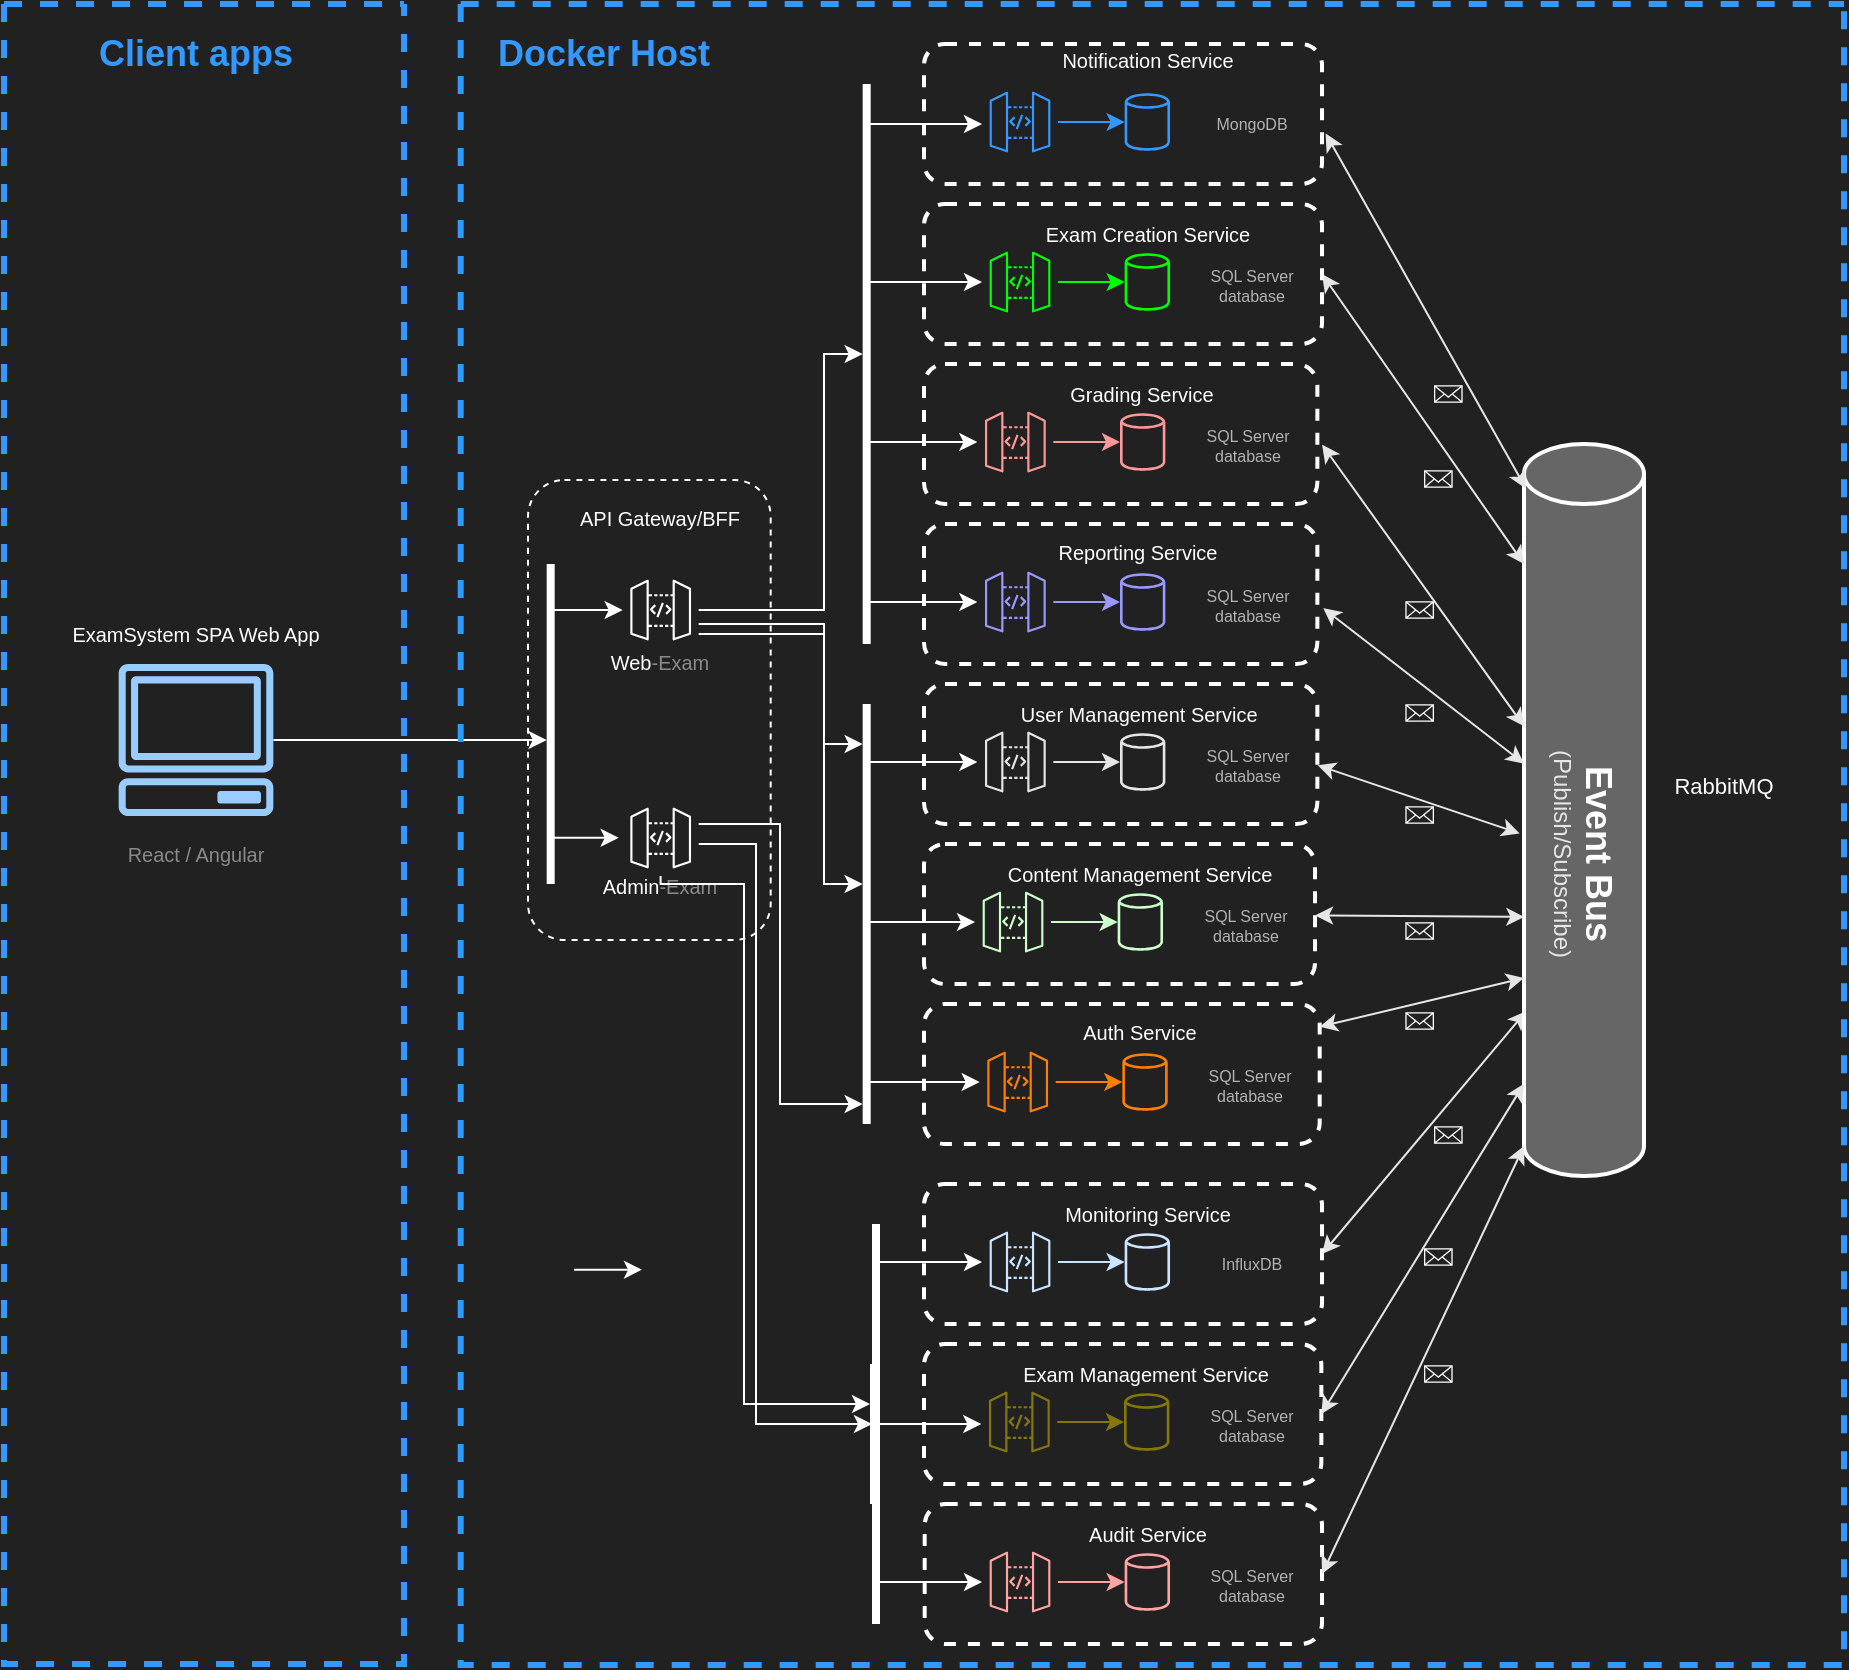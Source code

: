 <mxfile version="24.7.16">
  <diagram name="Página-1" id="XeOe8NWcu0kiPKFnsV3s">
    <mxGraphModel dx="1878" dy="3453" grid="1" gridSize="10" guides="1" tooltips="1" connect="1" arrows="1" fold="1" page="1" pageScale="1" pageWidth="827" pageHeight="1169" background="#212121" math="0" shadow="0">
      <root>
        <mxCell id="0" />
        <mxCell id="1" parent="0" />
        <mxCell id="Vj6AmxVf0trEwSzTgeyn-90" value="" style="rounded=1;whiteSpace=wrap;html=1;fillColor=none;strokeWidth=2;strokeColor=#FFFFFF;dashed=1;" vertex="1" parent="1">
          <mxGeometry x="490" y="-1860" width="195.51" height="70" as="geometry" />
        </mxCell>
        <mxCell id="Vj6AmxVf0trEwSzTgeyn-78" value="" style="rounded=1;whiteSpace=wrap;html=1;fillColor=none;strokeWidth=2;strokeColor=#FFFFFF;dashed=1;" vertex="1" parent="1">
          <mxGeometry x="490" y="-1940" width="196.68" height="70" as="geometry" />
        </mxCell>
        <mxCell id="Vj6AmxVf0trEwSzTgeyn-72" value="" style="rounded=1;whiteSpace=wrap;html=1;fillColor=none;strokeWidth=2;strokeColor=#FFFFFF;dashed=1;" vertex="1" parent="1">
          <mxGeometry x="490" y="-2020" width="196.68" height="70" as="geometry" />
        </mxCell>
        <mxCell id="Vj6AmxVf0trEwSzTgeyn-66" value="" style="rounded=1;whiteSpace=wrap;html=1;fillColor=none;strokeWidth=2;strokeColor=#FFFFFF;dashed=1;" vertex="1" parent="1">
          <mxGeometry x="490" y="-2100" width="196.68" height="70" as="geometry" />
        </mxCell>
        <mxCell id="Vj6AmxVf0trEwSzTgeyn-104" value="" style="rounded=1;whiteSpace=wrap;html=1;fillColor=none;strokeColor=#FFFFFF;dashed=1;" vertex="1" parent="1">
          <mxGeometry x="292" y="-2042" width="121.34" height="230" as="geometry" />
        </mxCell>
        <mxCell id="Vj6AmxVf0trEwSzTgeyn-190" value="" style="edgeStyle=none;shape=connector;rounded=0;orthogonalLoop=1;jettySize=auto;html=1;strokeColor=#E6E6E6;align=center;verticalAlign=middle;fontFamily=Helvetica;fontSize=11;fontColor=default;labelBackgroundColor=default;startArrow=classic;startFill=1;endArrow=classic;entryX=0.017;entryY=0.775;entryDx=0;entryDy=0;entryPerimeter=0;exitX=1;exitY=0.5;exitDx=0;exitDy=0;" edge="1" parent="1" source="Vj6AmxVf0trEwSzTgeyn-84" target="Vj6AmxVf0trEwSzTgeyn-176">
          <mxGeometry relative="1" as="geometry" />
        </mxCell>
        <mxCell id="Vj6AmxVf0trEwSzTgeyn-84" value="" style="rounded=1;whiteSpace=wrap;html=1;fillColor=none;strokeWidth=2;strokeColor=#FFFFFF;dashed=1;" vertex="1" parent="1">
          <mxGeometry x="490" y="-1690" width="199.01" height="70" as="geometry" />
        </mxCell>
        <mxCell id="Vj6AmxVf0trEwSzTgeyn-60" value="" style="rounded=1;whiteSpace=wrap;html=1;fillColor=none;strokeWidth=2;strokeColor=#FFFFFF;dashed=1;" vertex="1" parent="1">
          <mxGeometry x="490" y="-1610" width="198.67" height="70" as="geometry" />
        </mxCell>
        <mxCell id="Vj6AmxVf0trEwSzTgeyn-187" value="" style="edgeStyle=none;shape=connector;rounded=0;orthogonalLoop=1;jettySize=auto;html=1;strokeColor=#E6E6E6;align=center;verticalAlign=middle;fontFamily=Helvetica;fontSize=11;fontColor=default;labelBackgroundColor=default;startArrow=classic;startFill=1;endArrow=classic;exitX=1.001;exitY=0.581;exitDx=0;exitDy=0;exitPerimeter=0;entryX=-0.036;entryY=0.532;entryDx=0;entryDy=0;entryPerimeter=0;" edge="1" parent="1" source="Vj6AmxVf0trEwSzTgeyn-78" target="Vj6AmxVf0trEwSzTgeyn-176">
          <mxGeometry relative="1" as="geometry" />
        </mxCell>
        <mxCell id="Vj6AmxVf0trEwSzTgeyn-12" value="" style="sketch=0;points=[[0,0,0],[0.25,0,0],[0.5,0,0],[0.75,0,0],[1,0,0],[0,1,0],[0.25,1,0],[0.5,1,0],[0.75,1,0],[1,1,0],[0,0.25,0],[0,0.5,0],[0,0.75,0],[1,0.25,0],[1,0.5,0],[1,0.75,0]];outlineConnect=0;fontColor=#232F3E;fillColor=none;strokeColor=#ffffff;dashed=0;verticalLabelPosition=bottom;verticalAlign=top;align=center;html=1;fontSize=12;fontStyle=0;aspect=fixed;shape=mxgraph.aws4.resourceIcon;resIcon=mxgraph.aws4.api_gateway;" vertex="1" parent="1">
          <mxGeometry x="339.34" y="-1996" width="38" height="38" as="geometry" />
        </mxCell>
        <mxCell id="Vj6AmxVf0trEwSzTgeyn-67" value="" style="sketch=0;outlineConnect=0;fontColor=#232F3E;gradientColor=none;fillColor=#FF9999;strokeColor=none;dashed=0;verticalLabelPosition=bottom;verticalAlign=top;align=center;html=1;fontSize=12;fontStyle=0;aspect=fixed;pointerEvents=1;shape=mxgraph.aws4.generic_database;" vertex="1" parent="1">
          <mxGeometry x="588.0" y="-2076" width="22.69" height="30" as="geometry" />
        </mxCell>
        <mxCell id="Vj6AmxVf0trEwSzTgeyn-73" value="" style="sketch=0;outlineConnect=0;fontColor=#232F3E;gradientColor=none;fillColor=#9999FF;strokeColor=#9999FF;dashed=0;verticalLabelPosition=bottom;verticalAlign=top;align=center;html=1;fontSize=12;fontStyle=0;aspect=fixed;pointerEvents=1;shape=mxgraph.aws4.generic_database;" vertex="1" parent="1">
          <mxGeometry x="588.0" y="-1996" width="22.69" height="30" as="geometry" />
        </mxCell>
        <mxCell id="Vj6AmxVf0trEwSzTgeyn-79" value="" style="sketch=0;outlineConnect=0;fontColor=#232F3E;gradientColor=none;fillColor=#E6E6E6;strokeColor=none;dashed=0;verticalLabelPosition=bottom;verticalAlign=top;align=center;html=1;fontSize=12;fontStyle=0;aspect=fixed;pointerEvents=1;shape=mxgraph.aws4.generic_database;" vertex="1" parent="1">
          <mxGeometry x="588.0" y="-1916" width="22.69" height="30" as="geometry" />
        </mxCell>
        <mxCell id="Vj6AmxVf0trEwSzTgeyn-91" value="" style="sketch=0;outlineConnect=0;fontColor=#232F3E;gradientColor=none;fillColor=#CCFFCC;strokeColor=none;dashed=0;verticalLabelPosition=bottom;verticalAlign=top;align=center;html=1;fontSize=12;fontStyle=0;aspect=fixed;pointerEvents=1;shape=mxgraph.aws4.generic_database;" vertex="1" parent="1">
          <mxGeometry x="586.83" y="-1836" width="22.69" height="30" as="geometry" />
        </mxCell>
        <mxCell id="Vj6AmxVf0trEwSzTgeyn-102" value="" style="sketch=0;points=[[0,0,0],[0.25,0,0],[0.5,0,0],[0.75,0,0],[1,0,0],[0,1,0],[0.25,1,0],[0.5,1,0],[0.75,1,0],[1,1,0],[0,0.25,0],[0,0.5,0],[0,0.75,0],[1,0.25,0],[1,0.5,0],[1,0.75,0]];outlineConnect=0;fontColor=#232F3E;fillColor=none;strokeColor=#ffffff;dashed=0;verticalLabelPosition=bottom;verticalAlign=top;align=center;html=1;fontSize=12;fontStyle=0;aspect=fixed;shape=mxgraph.aws4.resourceIcon;resIcon=mxgraph.aws4.api_gateway;" vertex="1" parent="1">
          <mxGeometry x="339.34" y="-1882" width="38" height="38" as="geometry" />
        </mxCell>
        <mxCell id="Vj6AmxVf0trEwSzTgeyn-106" style="edgeStyle=orthogonalEdgeStyle;rounded=0;orthogonalLoop=1;jettySize=auto;html=1;strokeColor=#FFFFFF;" edge="1" parent="1" source="Vj6AmxVf0trEwSzTgeyn-11" target="Vj6AmxVf0trEwSzTgeyn-105">
          <mxGeometry relative="1" as="geometry">
            <Array as="points">
              <mxPoint x="280" y="-1912" />
              <mxPoint x="280" y="-1912" />
            </Array>
          </mxGeometry>
        </mxCell>
        <mxCell id="Vj6AmxVf0trEwSzTgeyn-108" value="" style="line;strokeWidth=4;direction=south;html=1;perimeter=backbonePerimeter;points=[];outlineConnect=0;strokeColor=#FFFFFF;" vertex="1" parent="1">
          <mxGeometry x="456.34" y="-2240" width="10" height="280" as="geometry" />
        </mxCell>
        <mxCell id="Vj6AmxVf0trEwSzTgeyn-39" value="" style="rounded=1;whiteSpace=wrap;html=1;fillColor=none;strokeWidth=2;strokeColor=#FFFFFF;dashed=1;" vertex="1" parent="1">
          <mxGeometry x="490" y="-1780" width="197.84" height="70" as="geometry" />
        </mxCell>
        <mxCell id="Vj6AmxVf0trEwSzTgeyn-48" value="" style="rounded=1;whiteSpace=wrap;html=1;fillColor=none;strokeWidth=2;strokeColor=#FFFFFF;dashed=1;" vertex="1" parent="1">
          <mxGeometry x="490" y="-2260" width="199.01" height="70" as="geometry" />
        </mxCell>
        <mxCell id="Vj6AmxVf0trEwSzTgeyn-4" value="" style="swimlane;startSize=0;strokeColor=#3399FF;strokeWidth=3;dashed=1;" vertex="1" parent="1">
          <mxGeometry x="30" y="-2280" width="200" height="830" as="geometry" />
        </mxCell>
        <mxCell id="Vj6AmxVf0trEwSzTgeyn-5" value="&lt;b style=&quot;font-size: 18px;&quot;&gt;&lt;font color=&quot;#3399ff&quot; style=&quot;font-size: 18px;&quot;&gt;Client apps&lt;/font&gt;&lt;/b&gt;" style="text;strokeColor=none;align=center;fillColor=none;html=1;verticalAlign=middle;whiteSpace=wrap;rounded=0;fontSize=18;" vertex="1" parent="Vj6AmxVf0trEwSzTgeyn-4">
          <mxGeometry x="36" y="10" width="120" height="30" as="geometry" />
        </mxCell>
        <mxCell id="Vj6AmxVf0trEwSzTgeyn-7" value="" style="shape=image;verticalLabelPosition=bottom;labelBackgroundColor=default;verticalAlign=top;aspect=fixed;imageAspect=0;image=https://www.htmlecsspro.com/uploads/images/2018/03/formulario-de-login-e-cadastro-com-html5-e-css3-1522145690.png;" vertex="1" parent="Vj6AmxVf0trEwSzTgeyn-4">
          <mxGeometry x="65" y="340" width="64" height="40" as="geometry" />
        </mxCell>
        <mxCell id="Vj6AmxVf0trEwSzTgeyn-8" value="&lt;font color=&quot;#8a8a8a&quot; style=&quot;font-size: 10px;&quot;&gt;React / Angular&lt;/font&gt;" style="text;strokeColor=none;align=center;fillColor=none;html=1;verticalAlign=middle;whiteSpace=wrap;rounded=0;" vertex="1" parent="Vj6AmxVf0trEwSzTgeyn-4">
          <mxGeometry x="55" y="410" width="82" height="30" as="geometry" />
        </mxCell>
        <mxCell id="Vj6AmxVf0trEwSzTgeyn-9" value="&lt;font color=&quot;#ffffff&quot;&gt;&lt;span style=&quot;font-size: 10px;&quot;&gt;ExamSystem SPA Web App&lt;/span&gt;&lt;/font&gt;" style="text;strokeColor=none;align=center;fillColor=none;html=1;verticalAlign=middle;whiteSpace=wrap;rounded=0;" vertex="1" parent="Vj6AmxVf0trEwSzTgeyn-4">
          <mxGeometry x="30" y="300" width="132" height="30" as="geometry" />
        </mxCell>
        <mxCell id="Vj6AmxVf0trEwSzTgeyn-11" value="" style="sketch=0;outlineConnect=0;fontColor=#232F3E;gradientColor=none;fillColor=#99CCFF;strokeColor=none;dashed=0;verticalLabelPosition=bottom;verticalAlign=top;align=center;html=1;fontSize=12;fontStyle=0;aspect=fixed;pointerEvents=1;shape=mxgraph.aws4.client;" vertex="1" parent="Vj6AmxVf0trEwSzTgeyn-4">
          <mxGeometry x="57" y="330" width="78" height="76" as="geometry" />
        </mxCell>
        <mxCell id="Vj6AmxVf0trEwSzTgeyn-159" style="edgeStyle=orthogonalEdgeStyle;rounded=0;orthogonalLoop=1;jettySize=auto;html=1;strokeColor=#FFFFFF;" edge="1" parent="1" source="Vj6AmxVf0trEwSzTgeyn-12" target="Vj6AmxVf0trEwSzTgeyn-134">
          <mxGeometry relative="1" as="geometry">
            <Array as="points">
              <mxPoint x="440" y="-1970" />
              <mxPoint x="440" y="-1910" />
            </Array>
          </mxGeometry>
        </mxCell>
        <mxCell id="Vj6AmxVf0trEwSzTgeyn-162" style="edgeStyle=orthogonalEdgeStyle;rounded=0;orthogonalLoop=1;jettySize=auto;html=1;strokeColor=#FFFFFF;" edge="1" parent="1" source="Vj6AmxVf0trEwSzTgeyn-12" target="Vj6AmxVf0trEwSzTgeyn-108">
          <mxGeometry relative="1" as="geometry">
            <Array as="points">
              <mxPoint x="440" y="-1977" />
              <mxPoint x="440" y="-2105" />
            </Array>
          </mxGeometry>
        </mxCell>
        <mxCell id="Vj6AmxVf0trEwSzTgeyn-13" value="&lt;font color=&quot;#ffffff&quot; style=&quot;font-size: 10px;&quot;&gt;API Gateway/BFF&lt;/font&gt;" style="text;strokeColor=none;align=center;fillColor=none;html=1;verticalAlign=middle;whiteSpace=wrap;rounded=0;" vertex="1" parent="1">
          <mxGeometry x="313.34" y="-2038" width="90" height="30" as="geometry" />
        </mxCell>
        <mxCell id="Vj6AmxVf0trEwSzTgeyn-41" value="" style="edgeStyle=orthogonalEdgeStyle;rounded=0;orthogonalLoop=1;jettySize=auto;html=1;strokeColor=#FF8000;" edge="1" parent="1" source="Vj6AmxVf0trEwSzTgeyn-19" target="Vj6AmxVf0trEwSzTgeyn-40">
          <mxGeometry relative="1" as="geometry" />
        </mxCell>
        <mxCell id="Vj6AmxVf0trEwSzTgeyn-19" value="" style="sketch=0;points=[[0,0,0],[0.25,0,0],[0.5,0,0],[0.75,0,0],[1,0,0],[0,1,0],[0.25,1,0],[0.5,1,0],[0.75,1,0],[1,1,0],[0,0.25,0],[0,0.5,0],[0,0.75,0],[1,0.25,0],[1,0.5,0],[1,0.75,0]];outlineConnect=0;fontColor=#232F3E;fillColor=none;strokeColor=#FF8000;dashed=0;verticalLabelPosition=bottom;verticalAlign=top;align=center;html=1;fontSize=12;fontStyle=0;aspect=fixed;shape=mxgraph.aws4.resourceIcon;resIcon=mxgraph.aws4.api_gateway;" vertex="1" parent="1">
          <mxGeometry x="517.84" y="-1760" width="38" height="38" as="geometry" />
        </mxCell>
        <mxCell id="Vj6AmxVf0trEwSzTgeyn-40" value="" style="sketch=0;outlineConnect=0;fontColor=#232F3E;gradientColor=none;fillColor=#FF8000;strokeColor=none;dashed=0;verticalLabelPosition=bottom;verticalAlign=top;align=center;html=1;fontSize=12;fontStyle=0;aspect=fixed;pointerEvents=1;shape=mxgraph.aws4.generic_database;" vertex="1" parent="1">
          <mxGeometry x="589.16" y="-1756" width="22.69" height="30" as="geometry" />
        </mxCell>
        <mxCell id="Vj6AmxVf0trEwSzTgeyn-42" value="&lt;font color=&quot;#b3b3b3&quot; style=&quot;font-size: 8px;&quot;&gt;SQL Server&lt;/font&gt;&lt;div style=&quot;font-size: 8px;&quot;&gt;&lt;font color=&quot;#b3b3b3&quot; style=&quot;font-size: 8px;&quot;&gt;database&lt;/font&gt;&lt;/div&gt;" style="text;strokeColor=none;align=center;fillColor=none;html=1;verticalAlign=middle;whiteSpace=wrap;rounded=0;" vertex="1" parent="1">
          <mxGeometry x="627.84" y="-1748" width="49.5" height="14" as="geometry" />
        </mxCell>
        <mxCell id="Vj6AmxVf0trEwSzTgeyn-43" value="&lt;font color=&quot;#ffffff&quot; style=&quot;font-size: 10px;&quot;&gt;Auth Service&lt;/font&gt;" style="text;strokeColor=none;align=center;fillColor=none;html=1;verticalAlign=middle;whiteSpace=wrap;rounded=0;" vertex="1" parent="1">
          <mxGeometry x="512.84" y="-1776" width="170" height="20" as="geometry" />
        </mxCell>
        <mxCell id="Vj6AmxVf0trEwSzTgeyn-46" value="" style="edgeStyle=orthogonalEdgeStyle;rounded=0;orthogonalLoop=1;jettySize=auto;html=1;strokeColor=#3399FF;" edge="1" parent="1" source="Vj6AmxVf0trEwSzTgeyn-47" target="Vj6AmxVf0trEwSzTgeyn-49">
          <mxGeometry relative="1" as="geometry" />
        </mxCell>
        <mxCell id="Vj6AmxVf0trEwSzTgeyn-47" value="" style="sketch=0;points=[[0,0,0],[0.25,0,0],[0.5,0,0],[0.75,0,0],[1,0,0],[0,1,0],[0.25,1,0],[0.5,1,0],[0.75,1,0],[1,1,0],[0,0.25,0],[0,0.5,0],[0,0.75,0],[1,0.25,0],[1,0.5,0],[1,0.75,0]];outlineConnect=0;fontColor=#232F3E;fillColor=none;strokeColor=#3399FF;dashed=0;verticalLabelPosition=bottom;verticalAlign=top;align=center;html=1;fontSize=12;fontStyle=0;aspect=fixed;shape=mxgraph.aws4.resourceIcon;resIcon=mxgraph.aws4.api_gateway;" vertex="1" parent="1">
          <mxGeometry x="519.01" y="-2240" width="38" height="38" as="geometry" />
        </mxCell>
        <mxCell id="Vj6AmxVf0trEwSzTgeyn-49" value="" style="sketch=0;outlineConnect=0;fontColor=#232F3E;gradientColor=none;fillColor=#3399FF;strokeColor=#3399FF;dashed=0;verticalLabelPosition=bottom;verticalAlign=top;align=center;html=1;fontSize=12;fontStyle=0;aspect=fixed;pointerEvents=1;shape=mxgraph.aws4.generic_database;" vertex="1" parent="1">
          <mxGeometry x="590.33" y="-2236" width="22.69" height="30" as="geometry" />
        </mxCell>
        <mxCell id="Vj6AmxVf0trEwSzTgeyn-50" value="&lt;font color=&quot;#b3b3b3&quot;&gt;&lt;span style=&quot;font-size: 8px;&quot;&gt;MongoDB&lt;/span&gt;&lt;/font&gt;" style="text;strokeColor=none;align=center;fillColor=none;html=1;verticalAlign=middle;whiteSpace=wrap;rounded=0;" vertex="1" parent="1">
          <mxGeometry x="629.01" y="-2228" width="49.5" height="14" as="geometry" />
        </mxCell>
        <mxCell id="Vj6AmxVf0trEwSzTgeyn-51" value="&lt;font style=&quot;font-size: 10px;&quot; color=&quot;#ffffff&quot;&gt;Notification Service&lt;/font&gt;&lt;br&gt;&lt;div&gt;&lt;font style=&quot;font-size: 10px;&quot; color=&quot;#ffffff&quot;&gt;&lt;br&gt;&lt;/font&gt;&lt;/div&gt;" style="text;strokeColor=none;align=center;fillColor=none;html=1;verticalAlign=middle;whiteSpace=wrap;rounded=0;" vertex="1" parent="1">
          <mxGeometry x="516.68" y="-2260" width="170" height="30" as="geometry" />
        </mxCell>
        <mxCell id="Vj6AmxVf0trEwSzTgeyn-52" value="" style="edgeStyle=orthogonalEdgeStyle;rounded=0;orthogonalLoop=1;jettySize=auto;html=1;strokeColor=#00FF00;" edge="1" parent="1" source="Vj6AmxVf0trEwSzTgeyn-53" target="Vj6AmxVf0trEwSzTgeyn-55">
          <mxGeometry relative="1" as="geometry" />
        </mxCell>
        <mxCell id="Vj6AmxVf0trEwSzTgeyn-53" value="" style="sketch=0;points=[[0,0,0],[0.25,0,0],[0.5,0,0],[0.75,0,0],[1,0,0],[0,1,0],[0.25,1,0],[0.5,1,0],[0.75,1,0],[1,1,0],[0,0.25,0],[0,0.5,0],[0,0.75,0],[1,0.25,0],[1,0.5,0],[1,0.75,0]];outlineConnect=0;fontColor=#232F3E;fillColor=none;strokeColor=#00FF00;dashed=0;verticalLabelPosition=bottom;verticalAlign=top;align=center;html=1;fontSize=12;fontStyle=0;aspect=fixed;shape=mxgraph.aws4.resourceIcon;resIcon=mxgraph.aws4.api_gateway;" vertex="1" parent="1">
          <mxGeometry x="519.01" y="-2160" width="38" height="38" as="geometry" />
        </mxCell>
        <mxCell id="Vj6AmxVf0trEwSzTgeyn-55" value="" style="sketch=0;outlineConnect=0;fontColor=#232F3E;gradientColor=none;fillColor=#00FF00;strokeColor=#00FF00;dashed=0;verticalLabelPosition=bottom;verticalAlign=top;align=center;html=1;fontSize=12;fontStyle=0;aspect=fixed;pointerEvents=1;shape=mxgraph.aws4.generic_database;" vertex="1" parent="1">
          <mxGeometry x="590.33" y="-2156" width="22.69" height="30" as="geometry" />
        </mxCell>
        <mxCell id="Vj6AmxVf0trEwSzTgeyn-56" value="&lt;font color=&quot;#b3b3b3&quot; style=&quot;font-size: 8px;&quot;&gt;SQL Server&lt;/font&gt;&lt;div style=&quot;font-size: 8px;&quot;&gt;&lt;font color=&quot;#b3b3b3&quot; style=&quot;font-size: 8px;&quot;&gt;database&lt;/font&gt;&lt;/div&gt;" style="text;strokeColor=none;align=center;fillColor=none;html=1;verticalAlign=middle;whiteSpace=wrap;rounded=0;" vertex="1" parent="1">
          <mxGeometry x="629.01" y="-2148" width="49.5" height="14" as="geometry" />
        </mxCell>
        <mxCell id="Vj6AmxVf0trEwSzTgeyn-57" value="&lt;font color=&quot;#ffffff&quot;&gt;&lt;span style=&quot;font-size: 10px;&quot;&gt;Exam Creation Service&lt;/span&gt;&lt;/font&gt;" style="text;strokeColor=none;align=center;fillColor=none;html=1;verticalAlign=middle;whiteSpace=wrap;rounded=0;" vertex="1" parent="1">
          <mxGeometry x="516.68" y="-2180" width="170" height="30" as="geometry" />
        </mxCell>
        <mxCell id="Vj6AmxVf0trEwSzTgeyn-58" value="" style="edgeStyle=orthogonalEdgeStyle;rounded=0;orthogonalLoop=1;jettySize=auto;html=1;strokeColor=#85780B;" edge="1" parent="1" source="Vj6AmxVf0trEwSzTgeyn-59" target="Vj6AmxVf0trEwSzTgeyn-61">
          <mxGeometry relative="1" as="geometry" />
        </mxCell>
        <mxCell id="Vj6AmxVf0trEwSzTgeyn-59" value="" style="sketch=0;points=[[0,0,0],[0.25,0,0],[0.5,0,0],[0.75,0,0],[1,0,0],[0,1,0],[0.25,1,0],[0.5,1,0],[0.75,1,0],[1,1,0],[0,0.25,0],[0,0.5,0],[0,0.75,0],[1,0.25,0],[1,0.5,0],[1,0.75,0]];outlineConnect=0;fontColor=#232F3E;fillColor=none;strokeColor=#85780B;dashed=0;verticalLabelPosition=bottom;verticalAlign=top;align=center;html=1;fontSize=12;fontStyle=0;aspect=fixed;shape=mxgraph.aws4.resourceIcon;resIcon=mxgraph.aws4.api_gateway;" vertex="1" parent="1">
          <mxGeometry x="518.67" y="-1590" width="38" height="38" as="geometry" />
        </mxCell>
        <mxCell id="Vj6AmxVf0trEwSzTgeyn-61" value="" style="sketch=0;outlineConnect=0;fontColor=#232F3E;gradientColor=none;fillColor=#85780B;strokeColor=#9933FF;dashed=0;verticalLabelPosition=bottom;verticalAlign=top;align=center;html=1;fontSize=12;fontStyle=0;aspect=fixed;pointerEvents=1;shape=mxgraph.aws4.generic_database;" vertex="1" parent="1">
          <mxGeometry x="589.99" y="-1586" width="22.69" height="30" as="geometry" />
        </mxCell>
        <mxCell id="Vj6AmxVf0trEwSzTgeyn-62" value="&lt;font color=&quot;#b3b3b3&quot; style=&quot;font-size: 8px;&quot;&gt;SQL Server&lt;/font&gt;&lt;div style=&quot;font-size: 8px;&quot;&gt;&lt;font color=&quot;#b3b3b3&quot; style=&quot;font-size: 8px;&quot;&gt;database&lt;/font&gt;&lt;/div&gt;" style="text;strokeColor=none;align=center;fillColor=none;html=1;verticalAlign=middle;whiteSpace=wrap;rounded=0;" vertex="1" parent="1">
          <mxGeometry x="628.67" y="-1578" width="49.5" height="14" as="geometry" />
        </mxCell>
        <mxCell id="Vj6AmxVf0trEwSzTgeyn-63" value="&lt;font color=&quot;#ffffff&quot;&gt;&lt;span style=&quot;font-size: 10px;&quot;&gt;Exam Management Service&lt;/span&gt;&lt;/font&gt;" style="text;strokeColor=none;align=center;fillColor=none;html=1;verticalAlign=middle;whiteSpace=wrap;rounded=0;" vertex="1" parent="1">
          <mxGeometry x="516.34" y="-1610" width="170" height="30" as="geometry" />
        </mxCell>
        <mxCell id="Vj6AmxVf0trEwSzTgeyn-64" value="" style="edgeStyle=orthogonalEdgeStyle;rounded=0;orthogonalLoop=1;jettySize=auto;html=1;strokeColor=#FF9999;" edge="1" parent="1" source="Vj6AmxVf0trEwSzTgeyn-65" target="Vj6AmxVf0trEwSzTgeyn-67">
          <mxGeometry relative="1" as="geometry" />
        </mxCell>
        <mxCell id="Vj6AmxVf0trEwSzTgeyn-65" value="" style="sketch=0;points=[[0,0,0],[0.25,0,0],[0.5,0,0],[0.75,0,0],[1,0,0],[0,1,0],[0.25,1,0],[0.5,1,0],[0.75,1,0],[1,1,0],[0,0.25,0],[0,0.5,0],[0,0.75,0],[1,0.25,0],[1,0.5,0],[1,0.75,0]];outlineConnect=0;fontColor=#232F3E;fillColor=none;strokeColor=#FF9999;dashed=0;verticalLabelPosition=bottom;verticalAlign=top;align=center;html=1;fontSize=12;fontStyle=0;aspect=fixed;shape=mxgraph.aws4.resourceIcon;resIcon=mxgraph.aws4.api_gateway;" vertex="1" parent="1">
          <mxGeometry x="516.68" y="-2080" width="38" height="38" as="geometry" />
        </mxCell>
        <mxCell id="Vj6AmxVf0trEwSzTgeyn-68" value="&lt;font color=&quot;#b3b3b3&quot; style=&quot;font-size: 8px;&quot;&gt;SQL Server&lt;/font&gt;&lt;div style=&quot;font-size: 8px;&quot;&gt;&lt;font color=&quot;#b3b3b3&quot; style=&quot;font-size: 8px;&quot;&gt;database&lt;/font&gt;&lt;/div&gt;" style="text;strokeColor=none;align=center;fillColor=none;html=1;verticalAlign=middle;whiteSpace=wrap;rounded=0;" vertex="1" parent="1">
          <mxGeometry x="626.68" y="-2068" width="49.5" height="14" as="geometry" />
        </mxCell>
        <mxCell id="Vj6AmxVf0trEwSzTgeyn-69" value="&lt;font color=&quot;#ffffff&quot;&gt;&lt;span style=&quot;font-size: 10px;&quot;&gt;Grading Service&lt;/span&gt;&lt;/font&gt;" style="text;strokeColor=none;align=center;fillColor=none;html=1;verticalAlign=middle;whiteSpace=wrap;rounded=0;" vertex="1" parent="1">
          <mxGeometry x="514.35" y="-2100" width="170" height="30" as="geometry" />
        </mxCell>
        <mxCell id="Vj6AmxVf0trEwSzTgeyn-70" value="" style="edgeStyle=orthogonalEdgeStyle;rounded=0;orthogonalLoop=1;jettySize=auto;html=1;strokeColor=#9999FF;" edge="1" parent="1" source="Vj6AmxVf0trEwSzTgeyn-71" target="Vj6AmxVf0trEwSzTgeyn-73">
          <mxGeometry relative="1" as="geometry" />
        </mxCell>
        <mxCell id="Vj6AmxVf0trEwSzTgeyn-71" value="" style="sketch=0;points=[[0,0,0],[0.25,0,0],[0.5,0,0],[0.75,0,0],[1,0,0],[0,1,0],[0.25,1,0],[0.5,1,0],[0.75,1,0],[1,1,0],[0,0.25,0],[0,0.5,0],[0,0.75,0],[1,0.25,0],[1,0.5,0],[1,0.75,0]];outlineConnect=0;fontColor=#232F3E;fillColor=none;strokeColor=#9999FF;dashed=0;verticalLabelPosition=bottom;verticalAlign=top;align=center;html=1;fontSize=12;fontStyle=0;aspect=fixed;shape=mxgraph.aws4.resourceIcon;resIcon=mxgraph.aws4.api_gateway;" vertex="1" parent="1">
          <mxGeometry x="516.68" y="-2000" width="38" height="38" as="geometry" />
        </mxCell>
        <mxCell id="Vj6AmxVf0trEwSzTgeyn-74" value="&lt;font color=&quot;#b3b3b3&quot; style=&quot;font-size: 8px;&quot;&gt;SQL Server&lt;/font&gt;&lt;div style=&quot;font-size: 8px;&quot;&gt;&lt;font color=&quot;#b3b3b3&quot; style=&quot;font-size: 8px;&quot;&gt;database&lt;/font&gt;&lt;/div&gt;" style="text;strokeColor=none;align=center;fillColor=none;html=1;verticalAlign=middle;whiteSpace=wrap;rounded=0;" vertex="1" parent="1">
          <mxGeometry x="626.68" y="-1988" width="49.5" height="14" as="geometry" />
        </mxCell>
        <mxCell id="Vj6AmxVf0trEwSzTgeyn-75" value="&lt;font color=&quot;#ffffff&quot; style=&quot;font-size: 10px;&quot;&gt;Reporting Service&lt;/font&gt;" style="text;strokeColor=none;align=center;fillColor=none;html=1;verticalAlign=middle;whiteSpace=wrap;rounded=0;" vertex="1" parent="1">
          <mxGeometry x="511.68" y="-2016" width="170" height="20" as="geometry" />
        </mxCell>
        <mxCell id="Vj6AmxVf0trEwSzTgeyn-76" value="" style="edgeStyle=orthogonalEdgeStyle;rounded=0;orthogonalLoop=1;jettySize=auto;html=1;strokeColor=#E6E6E6;" edge="1" parent="1" source="Vj6AmxVf0trEwSzTgeyn-77" target="Vj6AmxVf0trEwSzTgeyn-79">
          <mxGeometry relative="1" as="geometry" />
        </mxCell>
        <mxCell id="Vj6AmxVf0trEwSzTgeyn-77" value="" style="sketch=0;points=[[0,0,0],[0.25,0,0],[0.5,0,0],[0.75,0,0],[1,0,0],[0,1,0],[0.25,1,0],[0.5,1,0],[0.75,1,0],[1,1,0],[0,0.25,0],[0,0.5,0],[0,0.75,0],[1,0.25,0],[1,0.5,0],[1,0.75,0]];outlineConnect=0;fontColor=#232F3E;fillColor=none;strokeColor=#E6E6E6;dashed=0;verticalLabelPosition=bottom;verticalAlign=top;align=center;html=1;fontSize=12;fontStyle=0;aspect=fixed;shape=mxgraph.aws4.resourceIcon;resIcon=mxgraph.aws4.api_gateway;" vertex="1" parent="1">
          <mxGeometry x="516.68" y="-1920" width="38" height="38" as="geometry" />
        </mxCell>
        <mxCell id="Vj6AmxVf0trEwSzTgeyn-80" value="&lt;font color=&quot;#b3b3b3&quot; style=&quot;font-size: 8px;&quot;&gt;SQL Server&lt;/font&gt;&lt;div style=&quot;font-size: 8px;&quot;&gt;&lt;font color=&quot;#b3b3b3&quot; style=&quot;font-size: 8px;&quot;&gt;database&lt;/font&gt;&lt;/div&gt;" style="text;strokeColor=none;align=center;fillColor=none;html=1;verticalAlign=middle;whiteSpace=wrap;rounded=0;" vertex="1" parent="1">
          <mxGeometry x="626.68" y="-1908" width="49.5" height="14" as="geometry" />
        </mxCell>
        <mxCell id="Vj6AmxVf0trEwSzTgeyn-81" value="&lt;div&gt;&lt;span style=&quot;color: rgb(255, 255, 255); font-size: 10px;&quot;&gt;User Management Service&amp;nbsp;&lt;/span&gt;&lt;font color=&quot;#ffffff&quot; style=&quot;font-size: 10px;&quot;&gt;&lt;br&gt;&lt;/font&gt;&lt;/div&gt;" style="text;strokeColor=none;align=center;fillColor=none;html=1;verticalAlign=middle;whiteSpace=wrap;rounded=0;" vertex="1" parent="1">
          <mxGeometry x="514.35" y="-1940" width="170" height="30" as="geometry" />
        </mxCell>
        <mxCell id="Vj6AmxVf0trEwSzTgeyn-82" value="" style="edgeStyle=orthogonalEdgeStyle;rounded=0;orthogonalLoop=1;jettySize=auto;html=1;strokeColor=#CCE5FF;" edge="1" parent="1" source="Vj6AmxVf0trEwSzTgeyn-83" target="Vj6AmxVf0trEwSzTgeyn-85">
          <mxGeometry relative="1" as="geometry" />
        </mxCell>
        <mxCell id="Vj6AmxVf0trEwSzTgeyn-83" value="" style="sketch=0;points=[[0,0,0],[0.25,0,0],[0.5,0,0],[0.75,0,0],[1,0,0],[0,1,0],[0.25,1,0],[0.5,1,0],[0.75,1,0],[1,1,0],[0,0.25,0],[0,0.5,0],[0,0.75,0],[1,0.25,0],[1,0.5,0],[1,0.75,0]];outlineConnect=0;fontColor=#232F3E;fillColor=none;strokeColor=#CCE5FF;dashed=0;verticalLabelPosition=bottom;verticalAlign=top;align=center;html=1;fontSize=12;fontStyle=0;aspect=fixed;shape=mxgraph.aws4.resourceIcon;resIcon=mxgraph.aws4.api_gateway;" vertex="1" parent="1">
          <mxGeometry x="519.01" y="-1670" width="38" height="38" as="geometry" />
        </mxCell>
        <mxCell id="Vj6AmxVf0trEwSzTgeyn-85" value="" style="sketch=0;outlineConnect=0;fontColor=#232F3E;gradientColor=none;fillColor=#CCE5FF;strokeColor=none;dashed=0;verticalLabelPosition=bottom;verticalAlign=top;align=center;html=1;fontSize=12;fontStyle=0;aspect=fixed;pointerEvents=1;shape=mxgraph.aws4.generic_database;" vertex="1" parent="1">
          <mxGeometry x="590.33" y="-1666" width="22.69" height="30" as="geometry" />
        </mxCell>
        <mxCell id="Vj6AmxVf0trEwSzTgeyn-86" value="&lt;font color=&quot;#b3b3b3&quot; style=&quot;font-size: 8px;&quot;&gt;InfluxDB&lt;/font&gt;" style="text;strokeColor=none;align=center;fillColor=none;html=1;verticalAlign=middle;whiteSpace=wrap;rounded=0;" vertex="1" parent="1">
          <mxGeometry x="629.01" y="-1658" width="49.5" height="14" as="geometry" />
        </mxCell>
        <mxCell id="Vj6AmxVf0trEwSzTgeyn-87" value="&lt;font color=&quot;#ffffff&quot;&gt;&lt;span style=&quot;font-size: 10px;&quot;&gt;Monitoring Service&lt;/span&gt;&lt;/font&gt;" style="text;strokeColor=none;align=center;fillColor=none;html=1;verticalAlign=middle;whiteSpace=wrap;rounded=0;" vertex="1" parent="1">
          <mxGeometry x="516.68" y="-1690" width="170" height="30" as="geometry" />
        </mxCell>
        <mxCell id="Vj6AmxVf0trEwSzTgeyn-88" value="" style="edgeStyle=orthogonalEdgeStyle;rounded=0;orthogonalLoop=1;jettySize=auto;html=1;strokeColor=#CCFFCC;" edge="1" parent="1" source="Vj6AmxVf0trEwSzTgeyn-89" target="Vj6AmxVf0trEwSzTgeyn-91">
          <mxGeometry relative="1" as="geometry" />
        </mxCell>
        <mxCell id="Vj6AmxVf0trEwSzTgeyn-89" value="" style="sketch=0;points=[[0,0,0],[0.25,0,0],[0.5,0,0],[0.75,0,0],[1,0,0],[0,1,0],[0.25,1,0],[0.5,1,0],[0.75,1,0],[1,1,0],[0,0.25,0],[0,0.5,0],[0,0.75,0],[1,0.25,0],[1,0.5,0],[1,0.75,0]];outlineConnect=0;fontColor=#232F3E;fillColor=none;strokeColor=#CCFFCC;dashed=0;verticalLabelPosition=bottom;verticalAlign=top;align=center;html=1;fontSize=12;fontStyle=0;aspect=fixed;shape=mxgraph.aws4.resourceIcon;resIcon=mxgraph.aws4.api_gateway;" vertex="1" parent="1">
          <mxGeometry x="515.51" y="-1840" width="38" height="38" as="geometry" />
        </mxCell>
        <mxCell id="Vj6AmxVf0trEwSzTgeyn-92" value="&lt;font color=&quot;#b3b3b3&quot; style=&quot;font-size: 8px;&quot;&gt;SQL Server&lt;/font&gt;&lt;div style=&quot;font-size: 8px;&quot;&gt;&lt;font color=&quot;#b3b3b3&quot; style=&quot;font-size: 8px;&quot;&gt;database&lt;/font&gt;&lt;/div&gt;" style="text;strokeColor=none;align=center;fillColor=none;html=1;verticalAlign=middle;whiteSpace=wrap;rounded=0;" vertex="1" parent="1">
          <mxGeometry x="625.51" y="-1828" width="49.5" height="14" as="geometry" />
        </mxCell>
        <mxCell id="Vj6AmxVf0trEwSzTgeyn-93" value="&lt;font color=&quot;#ffffff&quot;&gt;&lt;span style=&quot;font-size: 10px;&quot;&gt;Content Management Service&lt;/span&gt;&lt;/font&gt;" style="text;strokeColor=none;align=center;fillColor=none;html=1;verticalAlign=middle;whiteSpace=wrap;rounded=0;" vertex="1" parent="1">
          <mxGeometry x="513.18" y="-1860" width="170" height="30" as="geometry" />
        </mxCell>
        <mxCell id="Vj6AmxVf0trEwSzTgeyn-101" value="&lt;div&gt;&lt;font color=&quot;#ffffff&quot; style=&quot;font-size: 10px;&quot;&gt;Web&lt;/font&gt;&lt;font color=&quot;#8a8a8a&quot; style=&quot;font-size: 10px;&quot;&gt;-Exam&lt;/font&gt;&lt;/div&gt;" style="text;strokeColor=none;align=center;fillColor=none;html=1;verticalAlign=middle;whiteSpace=wrap;rounded=0;" vertex="1" parent="1">
          <mxGeometry x="308.34" y="-1956" width="100" height="10" as="geometry" />
        </mxCell>
        <mxCell id="Vj6AmxVf0trEwSzTgeyn-146" style="edgeStyle=orthogonalEdgeStyle;rounded=0;orthogonalLoop=1;jettySize=auto;html=1;strokeColor=#FFFFFF;" edge="1" parent="1" source="Vj6AmxVf0trEwSzTgeyn-102" target="Vj6AmxVf0trEwSzTgeyn-134">
          <mxGeometry relative="1" as="geometry">
            <Array as="points">
              <mxPoint x="418" y="-1870" />
              <mxPoint x="418" y="-1730" />
            </Array>
          </mxGeometry>
        </mxCell>
        <mxCell id="Vj6AmxVf0trEwSzTgeyn-147" style="edgeStyle=orthogonalEdgeStyle;rounded=0;orthogonalLoop=1;jettySize=auto;html=1;strokeColor=#FFFFFF;" edge="1" parent="1" source="Vj6AmxVf0trEwSzTgeyn-102" target="Vj6AmxVf0trEwSzTgeyn-115">
          <mxGeometry relative="1" as="geometry">
            <mxPoint x="378.57" y="-1849.5" as="sourcePoint" />
            <mxPoint x="456.337" y="-1772.5" as="targetPoint" />
            <Array as="points">
              <mxPoint x="406" y="-1860" />
              <mxPoint x="406" y="-1570" />
            </Array>
          </mxGeometry>
        </mxCell>
        <mxCell id="Vj6AmxVf0trEwSzTgeyn-103" value="&lt;div&gt;&lt;font color=&quot;#ffffff&quot; style=&quot;font-size: 10px;&quot;&gt;Admin&lt;/font&gt;&lt;font color=&quot;#8a8a8a&quot; style=&quot;font-size: 10px;&quot;&gt;-Exam&lt;/font&gt;&lt;/div&gt;" style="text;strokeColor=none;align=center;fillColor=none;html=1;verticalAlign=middle;whiteSpace=wrap;rounded=0;" vertex="1" parent="1">
          <mxGeometry x="308.34" y="-1844" width="100" height="10" as="geometry" />
        </mxCell>
        <mxCell id="Vj6AmxVf0trEwSzTgeyn-105" value="" style="line;strokeWidth=4;direction=south;html=1;perimeter=backbonePerimeter;points=[];outlineConnect=0;strokeColor=#FFFFFF;" vertex="1" parent="1">
          <mxGeometry x="298.34" y="-2000" width="10" height="160" as="geometry" />
        </mxCell>
        <mxCell id="Vj6AmxVf0trEwSzTgeyn-126" style="edgeStyle=orthogonalEdgeStyle;rounded=0;orthogonalLoop=1;jettySize=auto;html=1;strokeColor=#FFFFFF;" edge="1" parent="1" source="Vj6AmxVf0trEwSzTgeyn-108" target="Vj6AmxVf0trEwSzTgeyn-47">
          <mxGeometry relative="1" as="geometry">
            <Array as="points">
              <mxPoint x="496.34" y="-2220" />
              <mxPoint x="496.34" y="-2220" />
            </Array>
          </mxGeometry>
        </mxCell>
        <mxCell id="Vj6AmxVf0trEwSzTgeyn-127" style="edgeStyle=orthogonalEdgeStyle;rounded=0;orthogonalLoop=1;jettySize=auto;html=1;strokeColor=#FFFFFF;" edge="1" parent="1" source="Vj6AmxVf0trEwSzTgeyn-108" target="Vj6AmxVf0trEwSzTgeyn-53">
          <mxGeometry relative="1" as="geometry">
            <Array as="points">
              <mxPoint x="486.34" y="-2141" />
              <mxPoint x="486.34" y="-2141" />
            </Array>
          </mxGeometry>
        </mxCell>
        <mxCell id="Vj6AmxVf0trEwSzTgeyn-129" style="edgeStyle=orthogonalEdgeStyle;rounded=0;orthogonalLoop=1;jettySize=auto;html=1;strokeColor=#FFFFFF;" edge="1" parent="1" source="Vj6AmxVf0trEwSzTgeyn-108" target="Vj6AmxVf0trEwSzTgeyn-65">
          <mxGeometry relative="1" as="geometry">
            <Array as="points">
              <mxPoint x="486.34" y="-2061" />
              <mxPoint x="486.34" y="-2061" />
            </Array>
          </mxGeometry>
        </mxCell>
        <mxCell id="Vj6AmxVf0trEwSzTgeyn-155" style="edgeStyle=orthogonalEdgeStyle;rounded=0;orthogonalLoop=1;jettySize=auto;html=1;strokeColor=#FFFFFF;" edge="1" parent="1" source="Vj6AmxVf0trEwSzTgeyn-115" target="Vj6AmxVf0trEwSzTgeyn-59">
          <mxGeometry relative="1" as="geometry">
            <Array as="points">
              <mxPoint x="481" y="-1570" />
              <mxPoint x="481" y="-1570" />
            </Array>
          </mxGeometry>
        </mxCell>
        <mxCell id="Vj6AmxVf0trEwSzTgeyn-119" style="edgeStyle=orthogonalEdgeStyle;rounded=0;orthogonalLoop=1;jettySize=auto;html=1;entryX=0;entryY=0.5;entryDx=0;entryDy=0;entryPerimeter=0;strokeColor=#FFFFFF;" edge="1" parent="1" source="Vj6AmxVf0trEwSzTgeyn-105" target="Vj6AmxVf0trEwSzTgeyn-12">
          <mxGeometry relative="1" as="geometry">
            <Array as="points">
              <mxPoint x="318.34" y="-1977" />
              <mxPoint x="318.34" y="-1977" />
            </Array>
          </mxGeometry>
        </mxCell>
        <mxCell id="Vj6AmxVf0trEwSzTgeyn-132" style="edgeStyle=orthogonalEdgeStyle;rounded=0;orthogonalLoop=1;jettySize=auto;html=1;entryX=0;entryY=0.5;entryDx=0;entryDy=0;entryPerimeter=0;strokeColor=#FFFFFF;" edge="1" parent="1" source="Vj6AmxVf0trEwSzTgeyn-108" target="Vj6AmxVf0trEwSzTgeyn-71">
          <mxGeometry relative="1" as="geometry">
            <Array as="points">
              <mxPoint x="480" y="-1981" />
              <mxPoint x="480" y="-1981" />
            </Array>
          </mxGeometry>
        </mxCell>
        <mxCell id="Vj6AmxVf0trEwSzTgeyn-136" style="edgeStyle=orthogonalEdgeStyle;rounded=0;orthogonalLoop=1;jettySize=auto;html=1;strokeColor=#FFFFFF;" edge="1" parent="1" source="Vj6AmxVf0trEwSzTgeyn-134" target="Vj6AmxVf0trEwSzTgeyn-77">
          <mxGeometry relative="1" as="geometry">
            <Array as="points">
              <mxPoint x="480" y="-1901" />
              <mxPoint x="480" y="-1901" />
            </Array>
          </mxGeometry>
        </mxCell>
        <mxCell id="Vj6AmxVf0trEwSzTgeyn-165" style="edgeStyle=orthogonalEdgeStyle;rounded=0;orthogonalLoop=1;jettySize=auto;html=1;strokeColor=#FFFFFF;" edge="1" parent="1" source="Vj6AmxVf0trEwSzTgeyn-134" target="Vj6AmxVf0trEwSzTgeyn-19">
          <mxGeometry relative="1" as="geometry">
            <Array as="points">
              <mxPoint x="470" y="-1741" />
              <mxPoint x="470" y="-1741" />
            </Array>
          </mxGeometry>
        </mxCell>
        <mxCell id="Vj6AmxVf0trEwSzTgeyn-134" value="" style="line;strokeWidth=4;direction=south;html=1;perimeter=backbonePerimeter;points=[];outlineConnect=0;strokeColor=#FFFFFF;" vertex="1" parent="1">
          <mxGeometry x="456.34" y="-1930" width="10" height="210" as="geometry" />
        </mxCell>
        <mxCell id="Vj6AmxVf0trEwSzTgeyn-115" value="" style="line;strokeWidth=4;direction=south;html=1;perimeter=backbonePerimeter;points=[];outlineConnect=0;strokeColor=#FFFFFF;" vertex="1" parent="1">
          <mxGeometry x="461" y="-1670" width="10" height="200" as="geometry" />
        </mxCell>
        <mxCell id="Vj6AmxVf0trEwSzTgeyn-145" style="edgeStyle=orthogonalEdgeStyle;rounded=0;orthogonalLoop=1;jettySize=auto;html=1;strokeColor=#FFFFFF;" edge="1" parent="1">
          <mxGeometry relative="1" as="geometry">
            <mxPoint x="303.34" y="-1863.1" as="sourcePoint" />
            <mxPoint x="337.34" y="-1863.1" as="targetPoint" />
            <Array as="points">
              <mxPoint x="326.34" y="-1863.1" />
              <mxPoint x="326.34" y="-1863.1" />
            </Array>
          </mxGeometry>
        </mxCell>
        <mxCell id="Vj6AmxVf0trEwSzTgeyn-154" style="edgeStyle=orthogonalEdgeStyle;rounded=0;orthogonalLoop=1;jettySize=auto;html=1;entryX=0;entryY=0.5;entryDx=0;entryDy=0;entryPerimeter=0;strokeColor=#FFFFFF;" edge="1" parent="1" source="Vj6AmxVf0trEwSzTgeyn-115" target="Vj6AmxVf0trEwSzTgeyn-83">
          <mxGeometry relative="1" as="geometry">
            <Array as="points">
              <mxPoint x="480" y="-1651" />
              <mxPoint x="480" y="-1651" />
            </Array>
          </mxGeometry>
        </mxCell>
        <mxCell id="Vj6AmxVf0trEwSzTgeyn-164" style="edgeStyle=orthogonalEdgeStyle;rounded=0;orthogonalLoop=1;jettySize=auto;html=1;entryX=0;entryY=0.5;entryDx=0;entryDy=0;entryPerimeter=0;strokeColor=#FFFFFF;" edge="1" parent="1" source="Vj6AmxVf0trEwSzTgeyn-134" target="Vj6AmxVf0trEwSzTgeyn-89">
          <mxGeometry relative="1" as="geometry">
            <Array as="points">
              <mxPoint x="480" y="-1821" />
              <mxPoint x="480" y="-1821" />
            </Array>
          </mxGeometry>
        </mxCell>
        <mxCell id="Vj6AmxVf0trEwSzTgeyn-166" value="" style="rounded=1;whiteSpace=wrap;html=1;fillColor=none;strokeWidth=2;strokeColor=#FFFFFF;dashed=1;" vertex="1" parent="1">
          <mxGeometry x="490.34" y="-1530" width="198.67" height="70" as="geometry" />
        </mxCell>
        <mxCell id="Vj6AmxVf0trEwSzTgeyn-167" value="" style="edgeStyle=orthogonalEdgeStyle;rounded=0;orthogonalLoop=1;jettySize=auto;html=1;strokeColor=#FFA3A3;" edge="1" parent="1" source="Vj6AmxVf0trEwSzTgeyn-168" target="Vj6AmxVf0trEwSzTgeyn-169">
          <mxGeometry relative="1" as="geometry" />
        </mxCell>
        <mxCell id="Vj6AmxVf0trEwSzTgeyn-168" value="" style="sketch=0;points=[[0,0,0],[0.25,0,0],[0.5,0,0],[0.75,0,0],[1,0,0],[0,1,0],[0.25,1,0],[0.5,1,0],[0.75,1,0],[1,1,0],[0,0.25,0],[0,0.5,0],[0,0.75,0],[1,0.25,0],[1,0.5,0],[1,0.75,0]];outlineConnect=0;fontColor=#232F3E;fillColor=none;strokeColor=#FFA3A3;dashed=0;verticalLabelPosition=bottom;verticalAlign=top;align=center;html=1;fontSize=12;fontStyle=0;aspect=fixed;shape=mxgraph.aws4.resourceIcon;resIcon=mxgraph.aws4.api_gateway;" vertex="1" parent="1">
          <mxGeometry x="519.01" y="-1510" width="38" height="38" as="geometry" />
        </mxCell>
        <mxCell id="Vj6AmxVf0trEwSzTgeyn-169" value="" style="sketch=0;outlineConnect=0;fontColor=#232F3E;gradientColor=none;fillColor=#FFA3A3;strokeColor=#9933FF;dashed=0;verticalLabelPosition=bottom;verticalAlign=top;align=center;html=1;fontSize=12;fontStyle=0;aspect=fixed;pointerEvents=1;shape=mxgraph.aws4.generic_database;" vertex="1" parent="1">
          <mxGeometry x="590.33" y="-1506" width="22.69" height="30" as="geometry" />
        </mxCell>
        <mxCell id="Vj6AmxVf0trEwSzTgeyn-170" value="&lt;font color=&quot;#b3b3b3&quot; style=&quot;font-size: 8px;&quot;&gt;SQL Server&lt;/font&gt;&lt;div style=&quot;font-size: 8px;&quot;&gt;&lt;font color=&quot;#b3b3b3&quot; style=&quot;font-size: 8px;&quot;&gt;database&lt;/font&gt;&lt;/div&gt;" style="text;strokeColor=none;align=center;fillColor=none;html=1;verticalAlign=middle;whiteSpace=wrap;rounded=0;" vertex="1" parent="1">
          <mxGeometry x="629.01" y="-1498" width="49.5" height="14" as="geometry" />
        </mxCell>
        <mxCell id="Vj6AmxVf0trEwSzTgeyn-171" value="&lt;font color=&quot;#ffffff&quot;&gt;&lt;span style=&quot;font-size: 10px;&quot;&gt;Audit Service&lt;/span&gt;&lt;/font&gt;" style="text;strokeColor=none;align=center;fillColor=none;html=1;verticalAlign=middle;whiteSpace=wrap;rounded=0;" vertex="1" parent="1">
          <mxGeometry x="516.68" y="-1530" width="170" height="30" as="geometry" />
        </mxCell>
        <mxCell id="Vj6AmxVf0trEwSzTgeyn-172" style="edgeStyle=orthogonalEdgeStyle;rounded=0;orthogonalLoop=1;jettySize=auto;html=1;entryX=0;entryY=0.5;entryDx=0;entryDy=0;entryPerimeter=0;strokeColor=#FFFFFF;" edge="1" parent="1" source="Vj6AmxVf0trEwSzTgeyn-115" target="Vj6AmxVf0trEwSzTgeyn-168">
          <mxGeometry relative="1" as="geometry">
            <Array as="points">
              <mxPoint x="480" y="-1491" />
              <mxPoint x="480" y="-1491" />
            </Array>
          </mxGeometry>
        </mxCell>
        <mxCell id="Vj6AmxVf0trEwSzTgeyn-176" value="" style="shape=cylinder3;whiteSpace=wrap;html=1;boundedLbl=1;backgroundOutline=1;size=15;fillColor=#666666;strokeColor=#FFFFFF;strokeWidth=2;" vertex="1" parent="1">
          <mxGeometry x="790" y="-2060" width="60" height="366" as="geometry" />
        </mxCell>
        <mxCell id="Vj6AmxVf0trEwSzTgeyn-177" value="&lt;b style=&quot;font-size: 18px;&quot;&gt;&lt;font style=&quot;font-size: 18px;&quot; color=&quot;#ffffff&quot;&gt;Event Bus&lt;/font&gt;&lt;/b&gt;&lt;div style=&quot;&quot;&gt;&lt;font color=&quot;#e6e6e6&quot; style=&quot;font-size: 12px;&quot;&gt;(Publish/Subscribe)&lt;/font&gt;&lt;/div&gt;" style="text;strokeColor=none;align=center;fillColor=none;html=1;verticalAlign=middle;whiteSpace=wrap;rounded=0;rotation=90;" vertex="1" parent="1">
          <mxGeometry x="745" y="-1870" width="150" height="30" as="geometry" />
        </mxCell>
        <mxCell id="Vj6AmxVf0trEwSzTgeyn-181" style="rounded=0;orthogonalLoop=1;jettySize=auto;html=1;entryX=0;entryY=0.164;entryDx=0;entryDy=0;entryPerimeter=0;strokeColor=#E6E6E6;exitX=1;exitY=0.5;exitDx=0;exitDy=0;startArrow=classic;startFill=1;" edge="1" parent="1" source="Vj6AmxVf0trEwSzTgeyn-54" target="Vj6AmxVf0trEwSzTgeyn-176">
          <mxGeometry relative="1" as="geometry" />
        </mxCell>
        <mxCell id="Vj6AmxVf0trEwSzTgeyn-182" style="rounded=0;orthogonalLoop=1;jettySize=auto;html=1;entryX=0.017;entryY=0.061;entryDx=0;entryDy=0;entryPerimeter=0;exitX=1.009;exitY=0.639;exitDx=0;exitDy=0;exitPerimeter=0;strokeColor=#E6E6E6;startArrow=classic;startFill=1;" edge="1" parent="1" source="Vj6AmxVf0trEwSzTgeyn-48" target="Vj6AmxVf0trEwSzTgeyn-176">
          <mxGeometry relative="1" as="geometry" />
        </mxCell>
        <mxCell id="Vj6AmxVf0trEwSzTgeyn-191" style="edgeStyle=none;shape=connector;rounded=0;orthogonalLoop=1;jettySize=auto;html=1;entryX=0;entryY=0.874;entryDx=0;entryDy=0;entryPerimeter=0;strokeColor=#E6E6E6;align=center;verticalAlign=middle;fontFamily=Helvetica;fontSize=11;fontColor=default;labelBackgroundColor=default;startArrow=classic;startFill=1;endArrow=classic;exitX=1;exitY=0.5;exitDx=0;exitDy=0;" edge="1" parent="1" source="Vj6AmxVf0trEwSzTgeyn-60" target="Vj6AmxVf0trEwSzTgeyn-176">
          <mxGeometry relative="1" as="geometry" />
        </mxCell>
        <mxCell id="Vj6AmxVf0trEwSzTgeyn-192" style="edgeStyle=none;shape=connector;rounded=0;orthogonalLoop=1;jettySize=auto;html=1;entryX=0;entryY=1;entryDx=0;entryDy=-15;entryPerimeter=0;strokeColor=#E6E6E6;align=center;verticalAlign=middle;fontFamily=Helvetica;fontSize=11;fontColor=default;labelBackgroundColor=default;startArrow=classic;startFill=1;endArrow=classic;exitX=1;exitY=0.5;exitDx=0;exitDy=0;" edge="1" parent="1" source="Vj6AmxVf0trEwSzTgeyn-166" target="Vj6AmxVf0trEwSzTgeyn-176">
          <mxGeometry relative="1" as="geometry" />
        </mxCell>
        <mxCell id="Vj6AmxVf0trEwSzTgeyn-194" value="" style="sketch=0;outlineConnect=0;fontColor=#232F3E;gradientColor=none;fillColor=#FFFFFF;strokeColor=none;dashed=0;verticalLabelPosition=bottom;verticalAlign=top;align=center;html=1;fontSize=12;fontStyle=0;aspect=fixed;pointerEvents=1;shape=mxgraph.aws4.email_2;fontFamily=Helvetica;labelBackgroundColor=default;" vertex="1" parent="1">
          <mxGeometry x="740" y="-1599.5" width="14.33" height="9" as="geometry" />
        </mxCell>
        <mxCell id="Vj6AmxVf0trEwSzTgeyn-195" value="" style="sketch=0;outlineConnect=0;fontColor=#232F3E;gradientColor=none;fillColor=#FFFFFF;strokeColor=none;dashed=0;verticalLabelPosition=bottom;verticalAlign=top;align=center;html=1;fontSize=12;fontStyle=0;aspect=fixed;pointerEvents=1;shape=mxgraph.aws4.email_2;fontFamily=Helvetica;labelBackgroundColor=default;" vertex="1" parent="1">
          <mxGeometry x="740" y="-1658" width="14.33" height="9" as="geometry" />
        </mxCell>
        <mxCell id="Vj6AmxVf0trEwSzTgeyn-196" value="" style="sketch=0;outlineConnect=0;fontColor=#232F3E;gradientColor=none;fillColor=#FFFFFF;strokeColor=none;dashed=0;verticalLabelPosition=bottom;verticalAlign=top;align=center;html=1;fontSize=12;fontStyle=0;aspect=fixed;pointerEvents=1;shape=mxgraph.aws4.email_2;fontFamily=Helvetica;labelBackgroundColor=default;" vertex="1" parent="1">
          <mxGeometry x="745" y="-1719" width="14.33" height="9" as="geometry" />
        </mxCell>
        <mxCell id="Vj6AmxVf0trEwSzTgeyn-197" value="" style="sketch=0;outlineConnect=0;fontColor=#232F3E;gradientColor=none;fillColor=#FFFFFF;strokeColor=none;dashed=0;verticalLabelPosition=bottom;verticalAlign=top;align=center;html=1;fontSize=12;fontStyle=0;aspect=fixed;pointerEvents=1;shape=mxgraph.aws4.email_2;fontFamily=Helvetica;labelBackgroundColor=default;" vertex="1" parent="1">
          <mxGeometry x="730.67" y="-1776" width="14.33" height="9" as="geometry" />
        </mxCell>
        <mxCell id="Vj6AmxVf0trEwSzTgeyn-198" value="" style="sketch=0;outlineConnect=0;fontColor=#232F3E;gradientColor=none;fillColor=#FFFFFF;strokeColor=none;dashed=0;verticalLabelPosition=bottom;verticalAlign=top;align=center;html=1;fontSize=12;fontStyle=0;aspect=fixed;pointerEvents=1;shape=mxgraph.aws4.email_2;fontFamily=Helvetica;labelBackgroundColor=default;" vertex="1" parent="1">
          <mxGeometry x="730.67" y="-1821" width="14.33" height="9" as="geometry" />
        </mxCell>
        <mxCell id="Vj6AmxVf0trEwSzTgeyn-199" value="" style="sketch=0;outlineConnect=0;fontColor=#232F3E;gradientColor=none;fillColor=#FFFFFF;strokeColor=none;dashed=0;verticalLabelPosition=bottom;verticalAlign=top;align=center;html=1;fontSize=12;fontStyle=0;aspect=fixed;pointerEvents=1;shape=mxgraph.aws4.email_2;fontFamily=Helvetica;labelBackgroundColor=default;" vertex="1" parent="1">
          <mxGeometry x="730.67" y="-1879" width="14.33" height="9" as="geometry" />
        </mxCell>
        <mxCell id="Vj6AmxVf0trEwSzTgeyn-200" value="" style="sketch=0;outlineConnect=0;fontColor=#232F3E;gradientColor=none;fillColor=#FFFFFF;strokeColor=none;dashed=0;verticalLabelPosition=bottom;verticalAlign=top;align=center;html=1;fontSize=12;fontStyle=0;aspect=fixed;pointerEvents=1;shape=mxgraph.aws4.email_2;fontFamily=Helvetica;labelBackgroundColor=default;" vertex="1" parent="1">
          <mxGeometry x="730.67" y="-1930" width="14.33" height="9" as="geometry" />
        </mxCell>
        <mxCell id="Vj6AmxVf0trEwSzTgeyn-201" value="" style="sketch=0;outlineConnect=0;fontColor=#232F3E;gradientColor=none;fillColor=#FFFFFF;strokeColor=none;dashed=0;verticalLabelPosition=bottom;verticalAlign=top;align=center;html=1;fontSize=12;fontStyle=0;aspect=fixed;pointerEvents=1;shape=mxgraph.aws4.email_2;fontFamily=Helvetica;labelBackgroundColor=default;" vertex="1" parent="1">
          <mxGeometry x="730.67" y="-1981.5" width="14.33" height="9" as="geometry" />
        </mxCell>
        <mxCell id="Vj6AmxVf0trEwSzTgeyn-202" value="" style="sketch=0;outlineConnect=0;fontColor=#232F3E;gradientColor=none;fillColor=#FFFFFF;strokeColor=none;dashed=0;verticalLabelPosition=bottom;verticalAlign=top;align=center;html=1;fontSize=12;fontStyle=0;aspect=fixed;pointerEvents=1;shape=mxgraph.aws4.email_2;fontFamily=Helvetica;labelBackgroundColor=default;" vertex="1" parent="1">
          <mxGeometry x="740" y="-2047" width="14.33" height="9" as="geometry" />
        </mxCell>
        <mxCell id="Vj6AmxVf0trEwSzTgeyn-203" value="" style="sketch=0;outlineConnect=0;fontColor=#232F3E;gradientColor=none;fillColor=#FFFFFF;strokeColor=none;dashed=0;verticalLabelPosition=bottom;verticalAlign=top;align=center;html=1;fontSize=12;fontStyle=0;aspect=fixed;pointerEvents=1;shape=mxgraph.aws4.email_2;fontFamily=Helvetica;labelBackgroundColor=default;" vertex="1" parent="1">
          <mxGeometry x="745" y="-2089.5" width="14.33" height="9" as="geometry" />
        </mxCell>
        <mxCell id="Vj6AmxVf0trEwSzTgeyn-204" value="" style="shape=image;verticalLabelPosition=bottom;labelBackgroundColor=default;verticalAlign=top;aspect=fixed;imageAspect=0;image=https://cdn.prod.website-files.com/6064b31ff49a2d31e0493af1/64836bf8d0bac274cea41125_rabbitmq.svg;" vertex="1" parent="1">
          <mxGeometry x="850" y="-1888" width="86" height="86" as="geometry" />
        </mxCell>
        <mxCell id="Vj6AmxVf0trEwSzTgeyn-205" value="&lt;font color=&quot;#ffffff&quot;&gt;RabbitMQ&lt;/font&gt;" style="text;strokeColor=none;align=center;fillColor=none;html=1;verticalAlign=middle;whiteSpace=wrap;rounded=0;fontFamily=Helvetica;fontSize=11;fontColor=default;labelBackgroundColor=none;" vertex="1" parent="1">
          <mxGeometry x="860" y="-1904" width="60" height="30" as="geometry" />
        </mxCell>
        <mxCell id="Vj6AmxVf0trEwSzTgeyn-206" value="" style="swimlane;startSize=0;strokeColor=#3399FF;strokeWidth=3;dashed=1;" vertex="1" parent="1">
          <mxGeometry x="258.34" y="-2280" width="691.66" height="830.5" as="geometry" />
        </mxCell>
        <mxCell id="Vj6AmxVf0trEwSzTgeyn-212" value="&lt;b style=&quot;font-size: 18px;&quot;&gt;&lt;font color=&quot;#3399ff&quot; style=&quot;font-size: 18px;&quot;&gt;Docker Host&lt;/font&gt;&lt;/b&gt;" style="text;strokeColor=none;align=center;fillColor=none;html=1;verticalAlign=middle;whiteSpace=wrap;rounded=0;fontSize=18;" vertex="1" parent="Vj6AmxVf0trEwSzTgeyn-206">
          <mxGeometry x="11.66" y="10" width="120" height="30" as="geometry" />
        </mxCell>
        <mxCell id="Vj6AmxVf0trEwSzTgeyn-214" value="" style="shape=image;verticalLabelPosition=bottom;labelBackgroundColor=default;verticalAlign=top;aspect=fixed;imageAspect=0;image=https://upload.wikimedia.org/wikipedia/commons/e/ea/Docker_%28container_engine%29_logo_%28cropped%29.png;" vertex="1" parent="Vj6AmxVf0trEwSzTgeyn-206">
          <mxGeometry x="36.69" y="40" width="69.94" height="40" as="geometry" />
        </mxCell>
        <mxCell id="Vj6AmxVf0trEwSzTgeyn-137" style="edgeStyle=orthogonalEdgeStyle;rounded=0;orthogonalLoop=1;jettySize=auto;html=1;strokeColor=#FFFFFF;" edge="1" parent="1" source="Vj6AmxVf0trEwSzTgeyn-12" target="Vj6AmxVf0trEwSzTgeyn-134">
          <mxGeometry relative="1" as="geometry">
            <Array as="points">
              <mxPoint x="440" y="-1965" />
              <mxPoint x="440" y="-1840" />
            </Array>
          </mxGeometry>
        </mxCell>
        <mxCell id="Vj6AmxVf0trEwSzTgeyn-151" style="edgeStyle=orthogonalEdgeStyle;rounded=0;orthogonalLoop=1;jettySize=auto;html=1;strokeColor=#FFFFFF;" edge="1" parent="1" source="Vj6AmxVf0trEwSzTgeyn-102" target="Vj6AmxVf0trEwSzTgeyn-149">
          <mxGeometry relative="1" as="geometry">
            <Array as="points">
              <mxPoint x="400" y="-1840" />
              <mxPoint x="400" y="-1580" />
            </Array>
          </mxGeometry>
        </mxCell>
        <mxCell id="Vj6AmxVf0trEwSzTgeyn-150" style="edgeStyle=orthogonalEdgeStyle;rounded=0;orthogonalLoop=1;jettySize=auto;html=1;strokeColor=#FFFFFF;" edge="1" parent="1" target="Vj6AmxVf0trEwSzTgeyn-149">
          <mxGeometry relative="1" as="geometry">
            <Array as="points">
              <mxPoint x="410" y="493" />
              <mxPoint x="410" y="590" />
            </Array>
          </mxGeometry>
        </mxCell>
        <mxCell id="Vj6AmxVf0trEwSzTgeyn-148" style="edgeStyle=orthogonalEdgeStyle;rounded=0;orthogonalLoop=1;jettySize=auto;html=1;strokeColor=#FFFFFF;" edge="1" parent="1">
          <mxGeometry relative="1" as="geometry">
            <mxPoint x="315" y="-1647.14" as="sourcePoint" />
            <mxPoint x="349" y="-1647.14" as="targetPoint" />
            <Array as="points">
              <mxPoint x="338" y="-1647.14" />
              <mxPoint x="338" y="-1647.14" />
            </Array>
          </mxGeometry>
        </mxCell>
        <mxCell id="Vj6AmxVf0trEwSzTgeyn-149" value="" style="line;strokeWidth=4;direction=south;html=1;perimeter=backbonePerimeter;points=[];outlineConnect=0;strokeColor=#FFFFFF;" vertex="1" parent="1">
          <mxGeometry x="460" y="-1600" width="10" height="70" as="geometry" />
        </mxCell>
        <mxCell id="Vj6AmxVf0trEwSzTgeyn-188" value="" style="edgeStyle=none;shape=connector;rounded=0;orthogonalLoop=1;jettySize=auto;html=1;strokeColor=#E6E6E6;align=center;verticalAlign=middle;fontFamily=Helvetica;fontSize=11;fontColor=default;labelBackgroundColor=default;startArrow=classic;startFill=1;endArrow=classic;entryX=0.003;entryY=0.646;entryDx=0;entryDy=0;entryPerimeter=0;" edge="1" parent="1" source="Vj6AmxVf0trEwSzTgeyn-90" target="Vj6AmxVf0trEwSzTgeyn-176">
          <mxGeometry relative="1" as="geometry" />
        </mxCell>
        <mxCell id="Vj6AmxVf0trEwSzTgeyn-189" value="" style="edgeStyle=none;shape=connector;rounded=0;orthogonalLoop=1;jettySize=auto;html=1;strokeColor=#E6E6E6;align=center;verticalAlign=middle;fontFamily=Helvetica;fontSize=11;fontColor=default;labelBackgroundColor=default;startArrow=classic;startFill=1;endArrow=classic;entryX=0;entryY=0;entryDx=0;entryDy=267;entryPerimeter=0;" edge="1" parent="1" source="Vj6AmxVf0trEwSzTgeyn-39" target="Vj6AmxVf0trEwSzTgeyn-176">
          <mxGeometry relative="1" as="geometry" />
        </mxCell>
        <mxCell id="Vj6AmxVf0trEwSzTgeyn-186" value="" style="edgeStyle=none;shape=connector;rounded=0;orthogonalLoop=1;jettySize=auto;html=1;strokeColor=#E6E6E6;align=center;verticalAlign=middle;fontFamily=Helvetica;fontSize=11;fontColor=default;labelBackgroundColor=default;startArrow=classic;startFill=1;endArrow=classic;exitX=1.015;exitY=0.601;exitDx=0;exitDy=0;exitPerimeter=0;" edge="1" parent="1" source="Vj6AmxVf0trEwSzTgeyn-72" target="Vj6AmxVf0trEwSzTgeyn-176">
          <mxGeometry relative="1" as="geometry" />
        </mxCell>
        <mxCell id="Vj6AmxVf0trEwSzTgeyn-185" value="" style="edgeStyle=none;shape=connector;rounded=0;orthogonalLoop=1;jettySize=auto;html=1;strokeColor=#E6E6E6;align=center;verticalAlign=middle;fontFamily=Helvetica;fontSize=11;fontColor=default;labelBackgroundColor=default;startArrow=classic;startFill=1;endArrow=classic;exitX=1.012;exitY=0.576;exitDx=0;exitDy=0;exitPerimeter=0;" edge="1" parent="1" source="Vj6AmxVf0trEwSzTgeyn-66" target="Vj6AmxVf0trEwSzTgeyn-176">
          <mxGeometry relative="1" as="geometry" />
        </mxCell>
        <mxCell id="Vj6AmxVf0trEwSzTgeyn-54" value="" style="rounded=1;whiteSpace=wrap;html=1;fillColor=none;strokeWidth=2;strokeColor=#FFFFFF;dashed=1;" vertex="1" parent="1">
          <mxGeometry x="490" y="-2180" width="199.01" height="70" as="geometry" />
        </mxCell>
      </root>
    </mxGraphModel>
  </diagram>
</mxfile>
